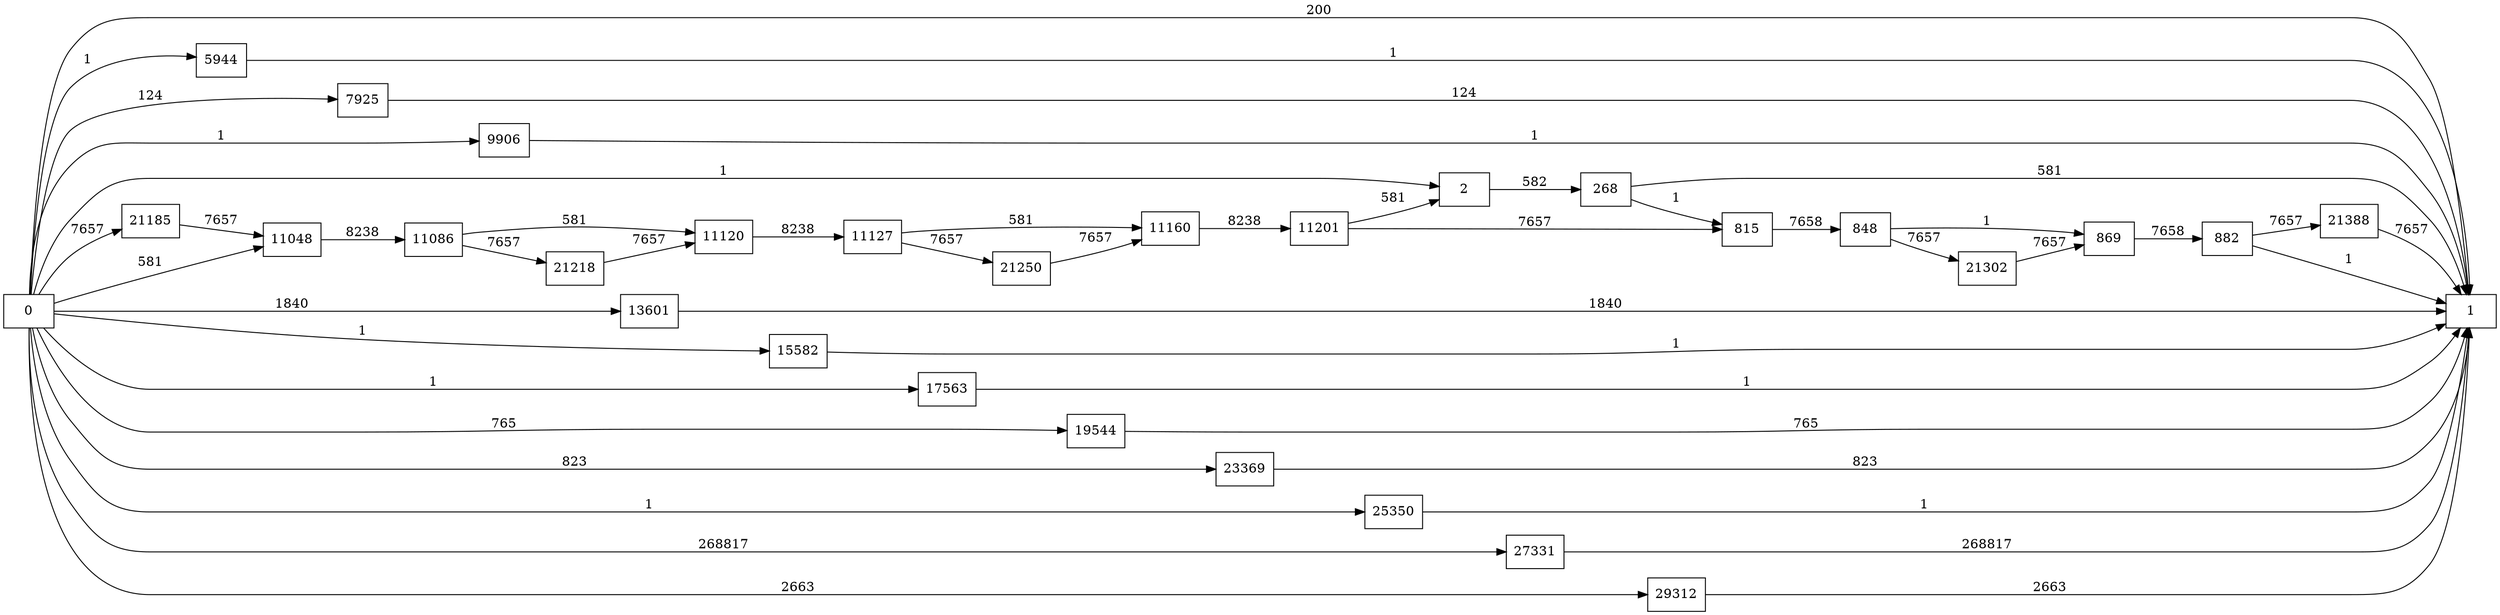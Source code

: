 digraph {
	graph [rankdir=LR]
	node [shape=rectangle]
	2 -> 268 [label=582]
	268 -> 1 [label=581]
	268 -> 815 [label=1]
	815 -> 848 [label=7658]
	848 -> 869 [label=1]
	848 -> 21302 [label=7657]
	869 -> 882 [label=7658]
	882 -> 1 [label=1]
	882 -> 21388 [label=7657]
	5944 -> 1 [label=1]
	7925 -> 1 [label=124]
	9906 -> 1 [label=1]
	11048 -> 11086 [label=8238]
	11086 -> 11120 [label=581]
	11086 -> 21218 [label=7657]
	11120 -> 11127 [label=8238]
	11127 -> 11160 [label=581]
	11127 -> 21250 [label=7657]
	11160 -> 11201 [label=8238]
	11201 -> 2 [label=581]
	11201 -> 815 [label=7657]
	13601 -> 1 [label=1840]
	15582 -> 1 [label=1]
	17563 -> 1 [label=1]
	19544 -> 1 [label=765]
	21185 -> 11048 [label=7657]
	21218 -> 11120 [label=7657]
	21250 -> 11160 [label=7657]
	21302 -> 869 [label=7657]
	21388 -> 1 [label=7657]
	23369 -> 1 [label=823]
	25350 -> 1 [label=1]
	27331 -> 1 [label=268817]
	29312 -> 1 [label=2663]
	0 -> 2 [label=1]
	0 -> 1 [label=200]
	0 -> 5944 [label=1]
	0 -> 7925 [label=124]
	0 -> 9906 [label=1]
	0 -> 11048 [label=581]
	0 -> 13601 [label=1840]
	0 -> 15582 [label=1]
	0 -> 17563 [label=1]
	0 -> 19544 [label=765]
	0 -> 21185 [label=7657]
	0 -> 23369 [label=823]
	0 -> 25350 [label=1]
	0 -> 27331 [label=268817]
	0 -> 29312 [label=2663]
}
